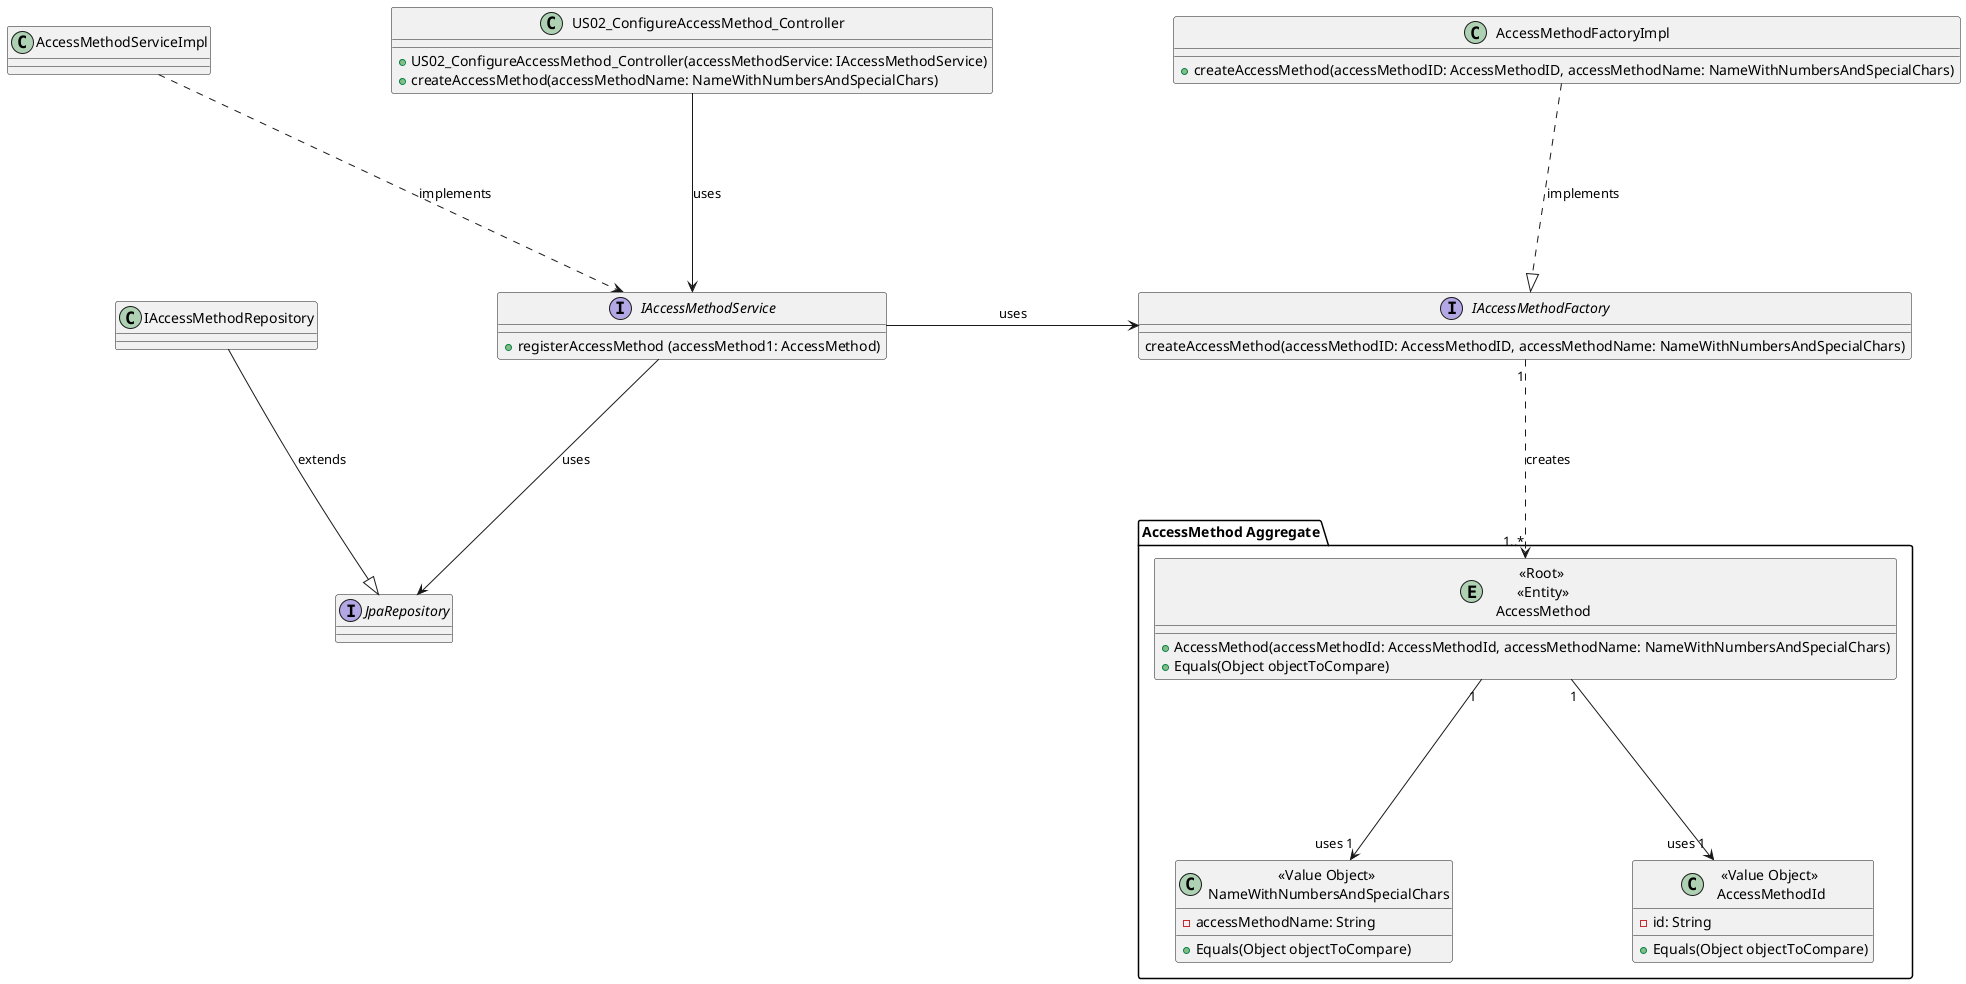 @startuml

skinparam ranksep 180
skinparam nodesep 180

package "AccessMethod Aggregate" {
    entity "<<Root>>\n <<Entity>>\n AccessMethod" as AME{
    + AccessMethod(accessMethodId: AccessMethodId, accessMethodName: NameWithNumbersAndSpecialChars)
    + Equals(Object objectToCompare)
    }
    class "<<Value Object>>\n NameWithNumbersAndSpecialChars" as VOName{
        - accessMethodName: String
        + Equals(Object objectToCompare)
    }

    class "<<Value Object>>\n AccessMethodId" as VOId{
        - id: String
        + Equals(Object objectToCompare)
    }
}

'uses
AME "1" --> "uses 1" VOName
AME "1" --> "uses 1" VOId



interface IAccessMethodFactory {
    createAccessMethod(accessMethodID: AccessMethodID, accessMethodName: NameWithNumbersAndSpecialChars)
}

class AccessMethodFactoryImpl {
     +createAccessMethod(accessMethodID: AccessMethodID, accessMethodName: NameWithNumbersAndSpecialChars)
}

interface IAccessMethodService {
  + registerAccessMethod (accessMethod1: AccessMethod)
}

class AccessMethodServiceImpl {
}

interface JpaRepository{
}

'extends
IAccessMethodRepository --|> JpaRepository : extends


'implements

'uses

class US02_ConfigureAccessMethod_Controller {
    +US02_ConfigureAccessMethod_Controller(accessMethodService: IAccessMethodService)
    +createAccessMethod(accessMethodName: NameWithNumbersAndSpecialChars)
}

'creates
IAccessMethodFactory "1" ..> "1..*" AME : creates
'dependency
US02_ConfigureAccessMethod_Controller --> IAccessMethodService: uses
AccessMethodServiceImpl ..> IAccessMethodService: implements
AccessMethodFactoryImpl ..|> IAccessMethodFactory: implements
IAccessMethodService -> IAccessMethodFactory: uses
IAccessMethodService -down-> JpaRepository: uses
@enduml
